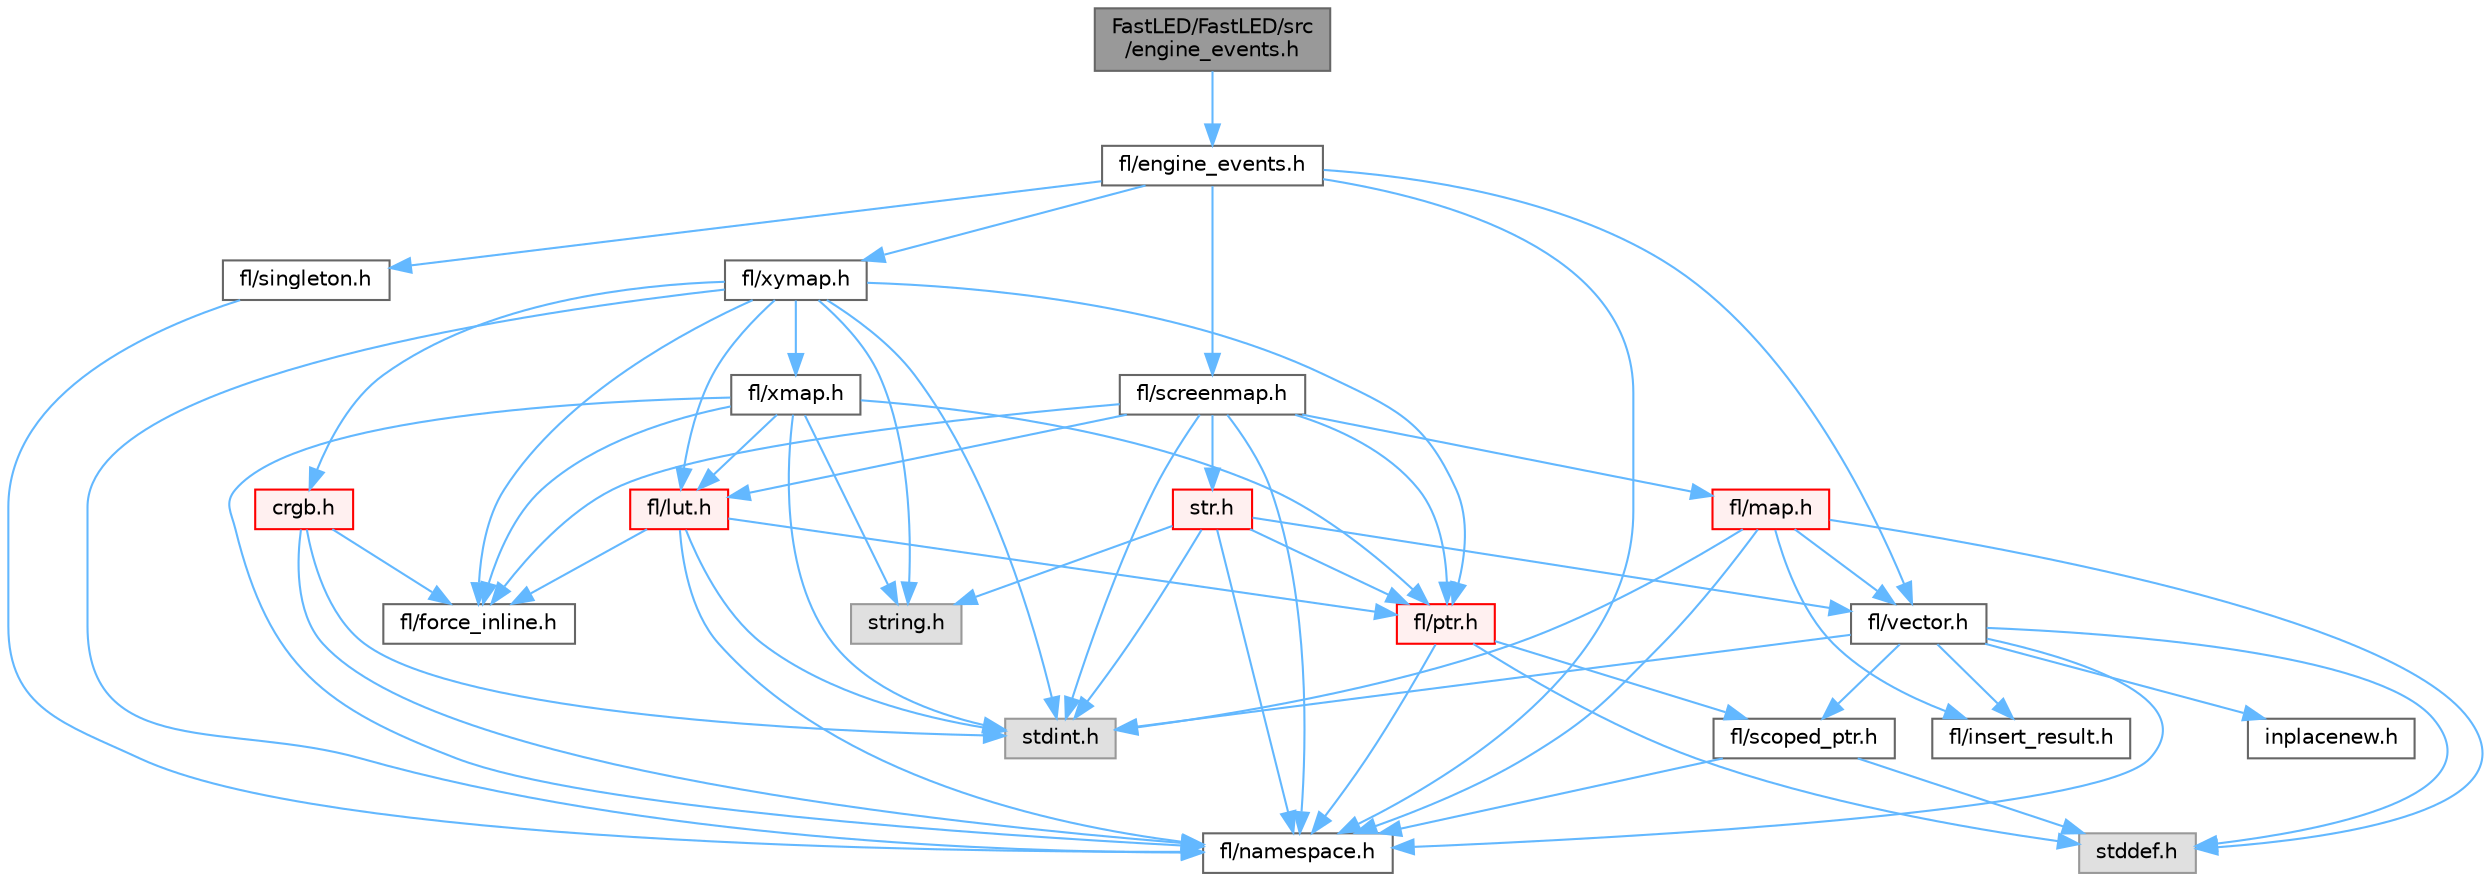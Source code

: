 digraph "FastLED/FastLED/src/engine_events.h"
{
 // LATEX_PDF_SIZE
  bgcolor="transparent";
  edge [fontname=Helvetica,fontsize=10,labelfontname=Helvetica,labelfontsize=10];
  node [fontname=Helvetica,fontsize=10,shape=box,height=0.2,width=0.4];
  Node1 [id="Node000001",label="FastLED/FastLED/src\l/engine_events.h",height=0.2,width=0.4,color="gray40", fillcolor="grey60", style="filled", fontcolor="black",tooltip=" "];
  Node1 -> Node2 [id="edge1_Node000001_Node000002",color="steelblue1",style="solid",tooltip=" "];
  Node2 [id="Node000002",label="fl/engine_events.h",height=0.2,width=0.4,color="grey40", fillcolor="white", style="filled",URL="$dc/dd9/fl_2engine__events_8h.html",tooltip=" "];
  Node2 -> Node3 [id="edge2_Node000002_Node000003",color="steelblue1",style="solid",tooltip=" "];
  Node3 [id="Node000003",label="fl/vector.h",height=0.2,width=0.4,color="grey40", fillcolor="white", style="filled",URL="$d6/d68/vector_8h.html",tooltip=" "];
  Node3 -> Node4 [id="edge3_Node000003_Node000004",color="steelblue1",style="solid",tooltip=" "];
  Node4 [id="Node000004",label="stdint.h",height=0.2,width=0.4,color="grey60", fillcolor="#E0E0E0", style="filled",tooltip=" "];
  Node3 -> Node5 [id="edge4_Node000003_Node000005",color="steelblue1",style="solid",tooltip=" "];
  Node5 [id="Node000005",label="stddef.h",height=0.2,width=0.4,color="grey60", fillcolor="#E0E0E0", style="filled",tooltip=" "];
  Node3 -> Node6 [id="edge5_Node000003_Node000006",color="steelblue1",style="solid",tooltip=" "];
  Node6 [id="Node000006",label="inplacenew.h",height=0.2,width=0.4,color="grey40", fillcolor="white", style="filled",URL="$db/d36/inplacenew_8h.html",tooltip=" "];
  Node3 -> Node7 [id="edge6_Node000003_Node000007",color="steelblue1",style="solid",tooltip=" "];
  Node7 [id="Node000007",label="fl/namespace.h",height=0.2,width=0.4,color="grey40", fillcolor="white", style="filled",URL="$df/d2a/namespace_8h.html",tooltip="Implements the FastLED namespace macros."];
  Node3 -> Node8 [id="edge7_Node000003_Node000008",color="steelblue1",style="solid",tooltip=" "];
  Node8 [id="Node000008",label="fl/scoped_ptr.h",height=0.2,width=0.4,color="grey40", fillcolor="white", style="filled",URL="$df/d28/fl_2scoped__ptr_8h.html",tooltip=" "];
  Node8 -> Node5 [id="edge8_Node000008_Node000005",color="steelblue1",style="solid",tooltip=" "];
  Node8 -> Node7 [id="edge9_Node000008_Node000007",color="steelblue1",style="solid",tooltip=" "];
  Node3 -> Node9 [id="edge10_Node000003_Node000009",color="steelblue1",style="solid",tooltip=" "];
  Node9 [id="Node000009",label="fl/insert_result.h",height=0.2,width=0.4,color="grey40", fillcolor="white", style="filled",URL="$d1/d22/insert__result_8h.html",tooltip=" "];
  Node2 -> Node10 [id="edge11_Node000002_Node000010",color="steelblue1",style="solid",tooltip=" "];
  Node10 [id="Node000010",label="fl/singleton.h",height=0.2,width=0.4,color="grey40", fillcolor="white", style="filled",URL="$d0/dae/fl_2singleton_8h.html",tooltip=" "];
  Node10 -> Node7 [id="edge12_Node000010_Node000007",color="steelblue1",style="solid",tooltip=" "];
  Node2 -> Node11 [id="edge13_Node000002_Node000011",color="steelblue1",style="solid",tooltip=" "];
  Node11 [id="Node000011",label="fl/xymap.h",height=0.2,width=0.4,color="grey40", fillcolor="white", style="filled",URL="$d6/dc9/fl_2xymap_8h.html",tooltip=" "];
  Node11 -> Node4 [id="edge14_Node000011_Node000004",color="steelblue1",style="solid",tooltip=" "];
  Node11 -> Node12 [id="edge15_Node000011_Node000012",color="steelblue1",style="solid",tooltip=" "];
  Node12 [id="Node000012",label="string.h",height=0.2,width=0.4,color="grey60", fillcolor="#E0E0E0", style="filled",tooltip=" "];
  Node11 -> Node13 [id="edge16_Node000011_Node000013",color="steelblue1",style="solid",tooltip=" "];
  Node13 [id="Node000013",label="crgb.h",height=0.2,width=0.4,color="red", fillcolor="#FFF0F0", style="filled",URL="$db/dd1/crgb_8h.html",tooltip="Defines the red, green, and blue (RGB) pixel struct."];
  Node13 -> Node4 [id="edge17_Node000013_Node000004",color="steelblue1",style="solid",tooltip=" "];
  Node13 -> Node7 [id="edge18_Node000013_Node000007",color="steelblue1",style="solid",tooltip=" "];
  Node13 -> Node17 [id="edge19_Node000013_Node000017",color="steelblue1",style="solid",tooltip=" "];
  Node17 [id="Node000017",label="fl/force_inline.h",height=0.2,width=0.4,color="grey40", fillcolor="white", style="filled",URL="$d8/d2d/fl_2force__inline_8h.html",tooltip=" "];
  Node11 -> Node17 [id="edge20_Node000011_Node000017",color="steelblue1",style="solid",tooltip=" "];
  Node11 -> Node19 [id="edge21_Node000011_Node000019",color="steelblue1",style="solid",tooltip=" "];
  Node19 [id="Node000019",label="fl/lut.h",height=0.2,width=0.4,color="red", fillcolor="#FFF0F0", style="filled",URL="$d3/db6/fl_2lut_8h.html",tooltip=" "];
  Node19 -> Node4 [id="edge22_Node000019_Node000004",color="steelblue1",style="solid",tooltip=" "];
  Node19 -> Node20 [id="edge23_Node000019_Node000020",color="steelblue1",style="solid",tooltip=" "];
  Node20 [id="Node000020",label="fl/ptr.h",height=0.2,width=0.4,color="red", fillcolor="#FFF0F0", style="filled",URL="$d7/df1/fl_2ptr_8h.html",tooltip=" "];
  Node20 -> Node5 [id="edge24_Node000020_Node000005",color="steelblue1",style="solid",tooltip=" "];
  Node20 -> Node7 [id="edge25_Node000020_Node000007",color="steelblue1",style="solid",tooltip=" "];
  Node20 -> Node8 [id="edge26_Node000020_Node000008",color="steelblue1",style="solid",tooltip=" "];
  Node19 -> Node17 [id="edge27_Node000019_Node000017",color="steelblue1",style="solid",tooltip=" "];
  Node19 -> Node7 [id="edge28_Node000019_Node000007",color="steelblue1",style="solid",tooltip=" "];
  Node11 -> Node20 [id="edge29_Node000011_Node000020",color="steelblue1",style="solid",tooltip=" "];
  Node11 -> Node22 [id="edge30_Node000011_Node000022",color="steelblue1",style="solid",tooltip=" "];
  Node22 [id="Node000022",label="fl/xmap.h",height=0.2,width=0.4,color="grey40", fillcolor="white", style="filled",URL="$d5/d22/fl_2xmap_8h.html",tooltip=" "];
  Node22 -> Node4 [id="edge31_Node000022_Node000004",color="steelblue1",style="solid",tooltip=" "];
  Node22 -> Node12 [id="edge32_Node000022_Node000012",color="steelblue1",style="solid",tooltip=" "];
  Node22 -> Node17 [id="edge33_Node000022_Node000017",color="steelblue1",style="solid",tooltip=" "];
  Node22 -> Node19 [id="edge34_Node000022_Node000019",color="steelblue1",style="solid",tooltip=" "];
  Node22 -> Node20 [id="edge35_Node000022_Node000020",color="steelblue1",style="solid",tooltip=" "];
  Node22 -> Node7 [id="edge36_Node000022_Node000007",color="steelblue1",style="solid",tooltip=" "];
  Node11 -> Node7 [id="edge37_Node000011_Node000007",color="steelblue1",style="solid",tooltip=" "];
  Node2 -> Node23 [id="edge38_Node000002_Node000023",color="steelblue1",style="solid",tooltip=" "];
  Node23 [id="Node000023",label="fl/screenmap.h",height=0.2,width=0.4,color="grey40", fillcolor="white", style="filled",URL="$d7/d0d/fl_2screenmap_8h.html",tooltip=" "];
  Node23 -> Node4 [id="edge39_Node000023_Node000004",color="steelblue1",style="solid",tooltip=" "];
  Node23 -> Node17 [id="edge40_Node000023_Node000017",color="steelblue1",style="solid",tooltip=" "];
  Node23 -> Node19 [id="edge41_Node000023_Node000019",color="steelblue1",style="solid",tooltip=" "];
  Node23 -> Node20 [id="edge42_Node000023_Node000020",color="steelblue1",style="solid",tooltip=" "];
  Node23 -> Node24 [id="edge43_Node000023_Node000024",color="steelblue1",style="solid",tooltip=" "];
  Node24 [id="Node000024",label="fl/map.h",height=0.2,width=0.4,color="red", fillcolor="#FFF0F0", style="filled",URL="$dc/db7/map_8h.html",tooltip=" "];
  Node24 -> Node4 [id="edge44_Node000024_Node000004",color="steelblue1",style="solid",tooltip=" "];
  Node24 -> Node5 [id="edge45_Node000024_Node000005",color="steelblue1",style="solid",tooltip=" "];
  Node24 -> Node7 [id="edge46_Node000024_Node000007",color="steelblue1",style="solid",tooltip=" "];
  Node24 -> Node3 [id="edge47_Node000024_Node000003",color="steelblue1",style="solid",tooltip=" "];
  Node24 -> Node9 [id="edge48_Node000024_Node000009",color="steelblue1",style="solid",tooltip=" "];
  Node23 -> Node30 [id="edge49_Node000023_Node000030",color="steelblue1",style="solid",tooltip=" "];
  Node30 [id="Node000030",label="str.h",height=0.2,width=0.4,color="red", fillcolor="#FFF0F0", style="filled",URL="$dc/d0e/fl_2str_8h.html",tooltip=" "];
  Node30 -> Node12 [id="edge50_Node000030_Node000012",color="steelblue1",style="solid",tooltip=" "];
  Node30 -> Node4 [id="edge51_Node000030_Node000004",color="steelblue1",style="solid",tooltip=" "];
  Node30 -> Node20 [id="edge52_Node000030_Node000020",color="steelblue1",style="solid",tooltip=" "];
  Node30 -> Node3 [id="edge53_Node000030_Node000003",color="steelblue1",style="solid",tooltip=" "];
  Node30 -> Node7 [id="edge54_Node000030_Node000007",color="steelblue1",style="solid",tooltip=" "];
  Node23 -> Node7 [id="edge55_Node000023_Node000007",color="steelblue1",style="solid",tooltip=" "];
  Node2 -> Node7 [id="edge56_Node000002_Node000007",color="steelblue1",style="solid",tooltip=" "];
}
